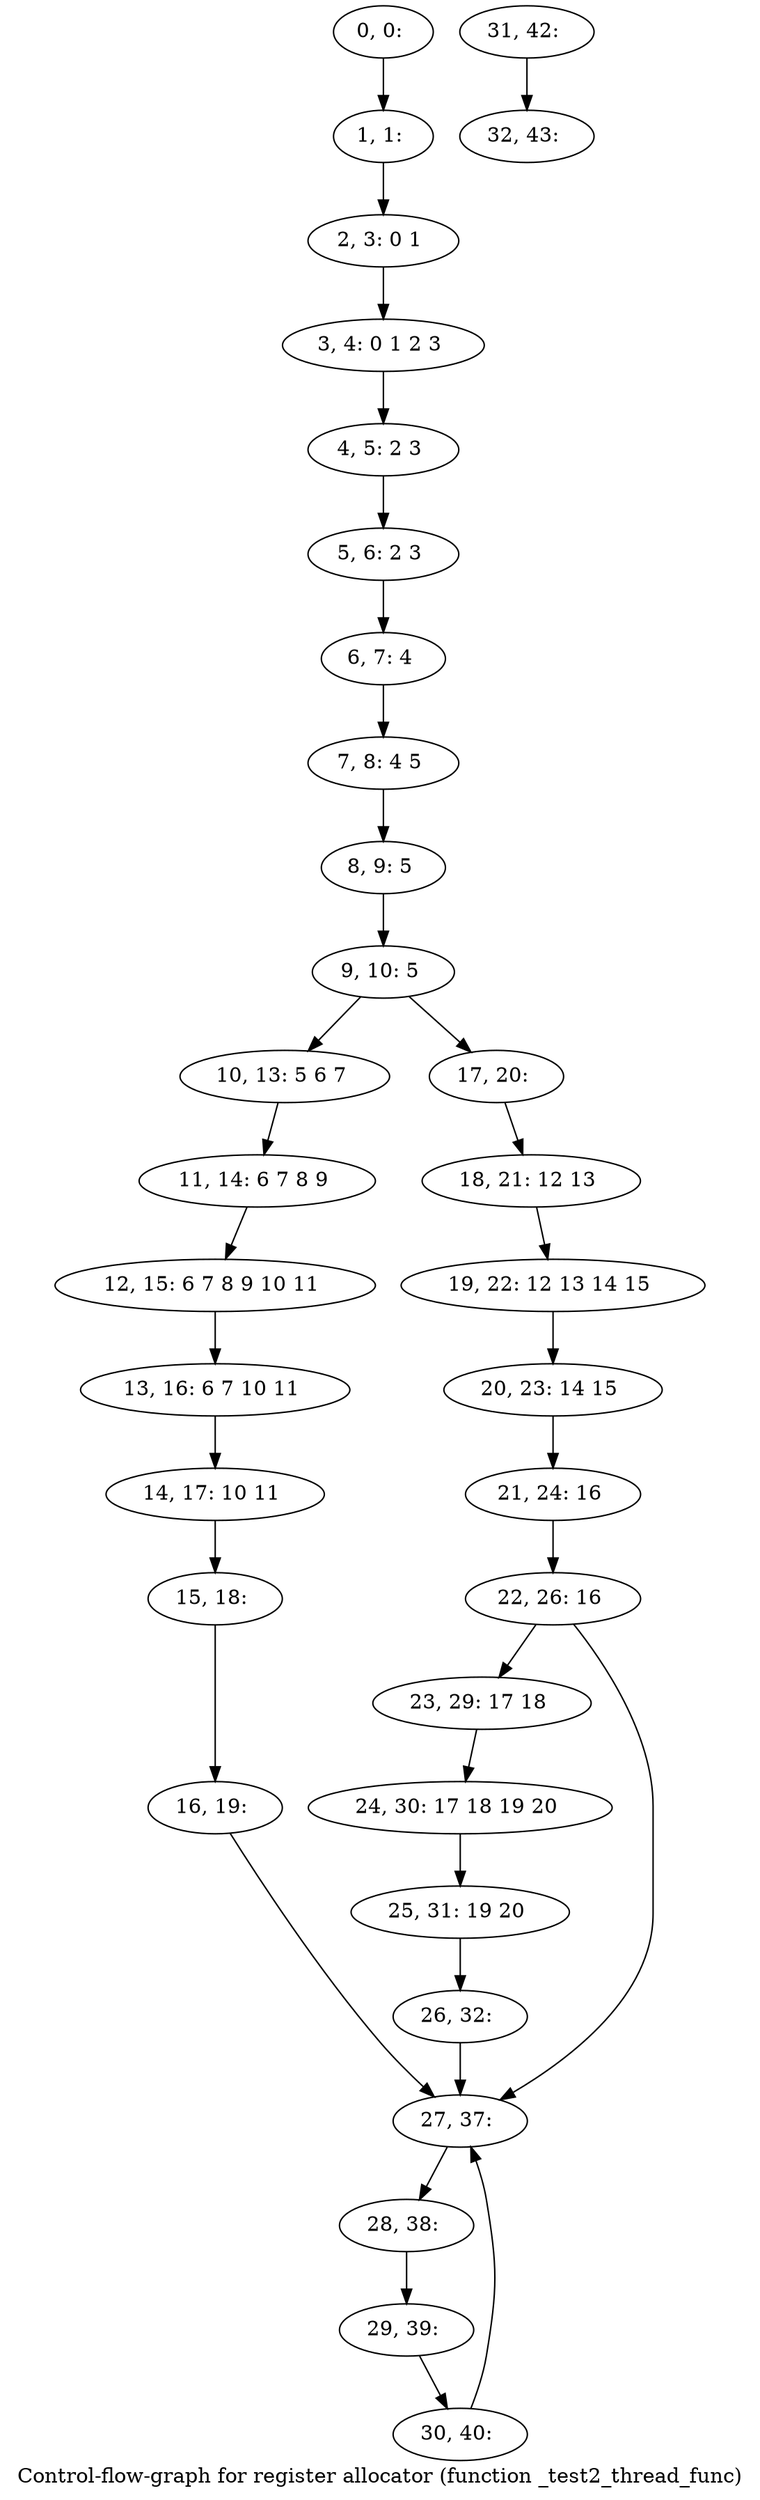 digraph G {
graph [label="Control-flow-graph for register allocator (function _test2_thread_func)"]
0[label="0, 0: "];
1[label="1, 1: "];
2[label="2, 3: 0 1 "];
3[label="3, 4: 0 1 2 3 "];
4[label="4, 5: 2 3 "];
5[label="5, 6: 2 3 "];
6[label="6, 7: 4 "];
7[label="7, 8: 4 5 "];
8[label="8, 9: 5 "];
9[label="9, 10: 5 "];
10[label="10, 13: 5 6 7 "];
11[label="11, 14: 6 7 8 9 "];
12[label="12, 15: 6 7 8 9 10 11 "];
13[label="13, 16: 6 7 10 11 "];
14[label="14, 17: 10 11 "];
15[label="15, 18: "];
16[label="16, 19: "];
17[label="17, 20: "];
18[label="18, 21: 12 13 "];
19[label="19, 22: 12 13 14 15 "];
20[label="20, 23: 14 15 "];
21[label="21, 24: 16 "];
22[label="22, 26: 16 "];
23[label="23, 29: 17 18 "];
24[label="24, 30: 17 18 19 20 "];
25[label="25, 31: 19 20 "];
26[label="26, 32: "];
27[label="27, 37: "];
28[label="28, 38: "];
29[label="29, 39: "];
30[label="30, 40: "];
31[label="31, 42: "];
32[label="32, 43: "];
0->1 ;
1->2 ;
2->3 ;
3->4 ;
4->5 ;
5->6 ;
6->7 ;
7->8 ;
8->9 ;
9->10 ;
9->17 ;
10->11 ;
11->12 ;
12->13 ;
13->14 ;
14->15 ;
15->16 ;
16->27 ;
17->18 ;
18->19 ;
19->20 ;
20->21 ;
21->22 ;
22->23 ;
22->27 ;
23->24 ;
24->25 ;
25->26 ;
26->27 ;
27->28 ;
28->29 ;
29->30 ;
30->27 ;
31->32 ;
}
